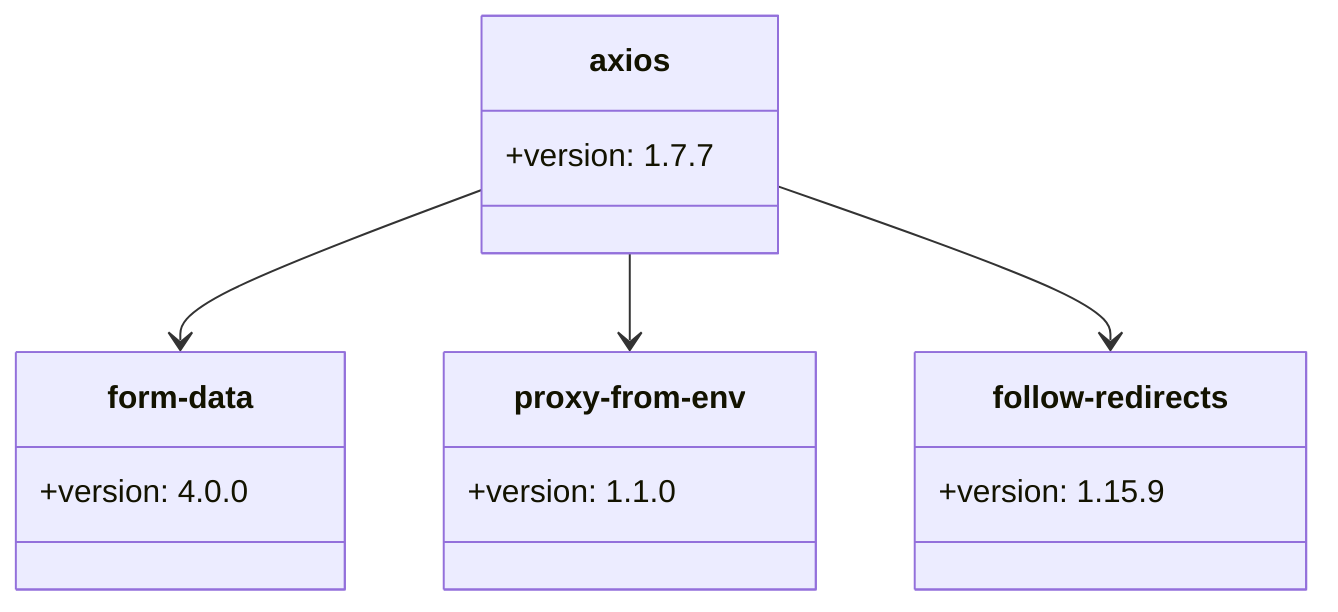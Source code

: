 classDiagram
  class axios {
    +version: 1.7.7
  }
  axios --> form-data
  axios --> proxy-from-env
  axios --> follow-redirects
  class form-data {
    +version: 4.0.0
  }
  class proxy-from-env {
    +version: 1.1.0
  }
  class follow-redirects {
    +version: 1.15.9
  }